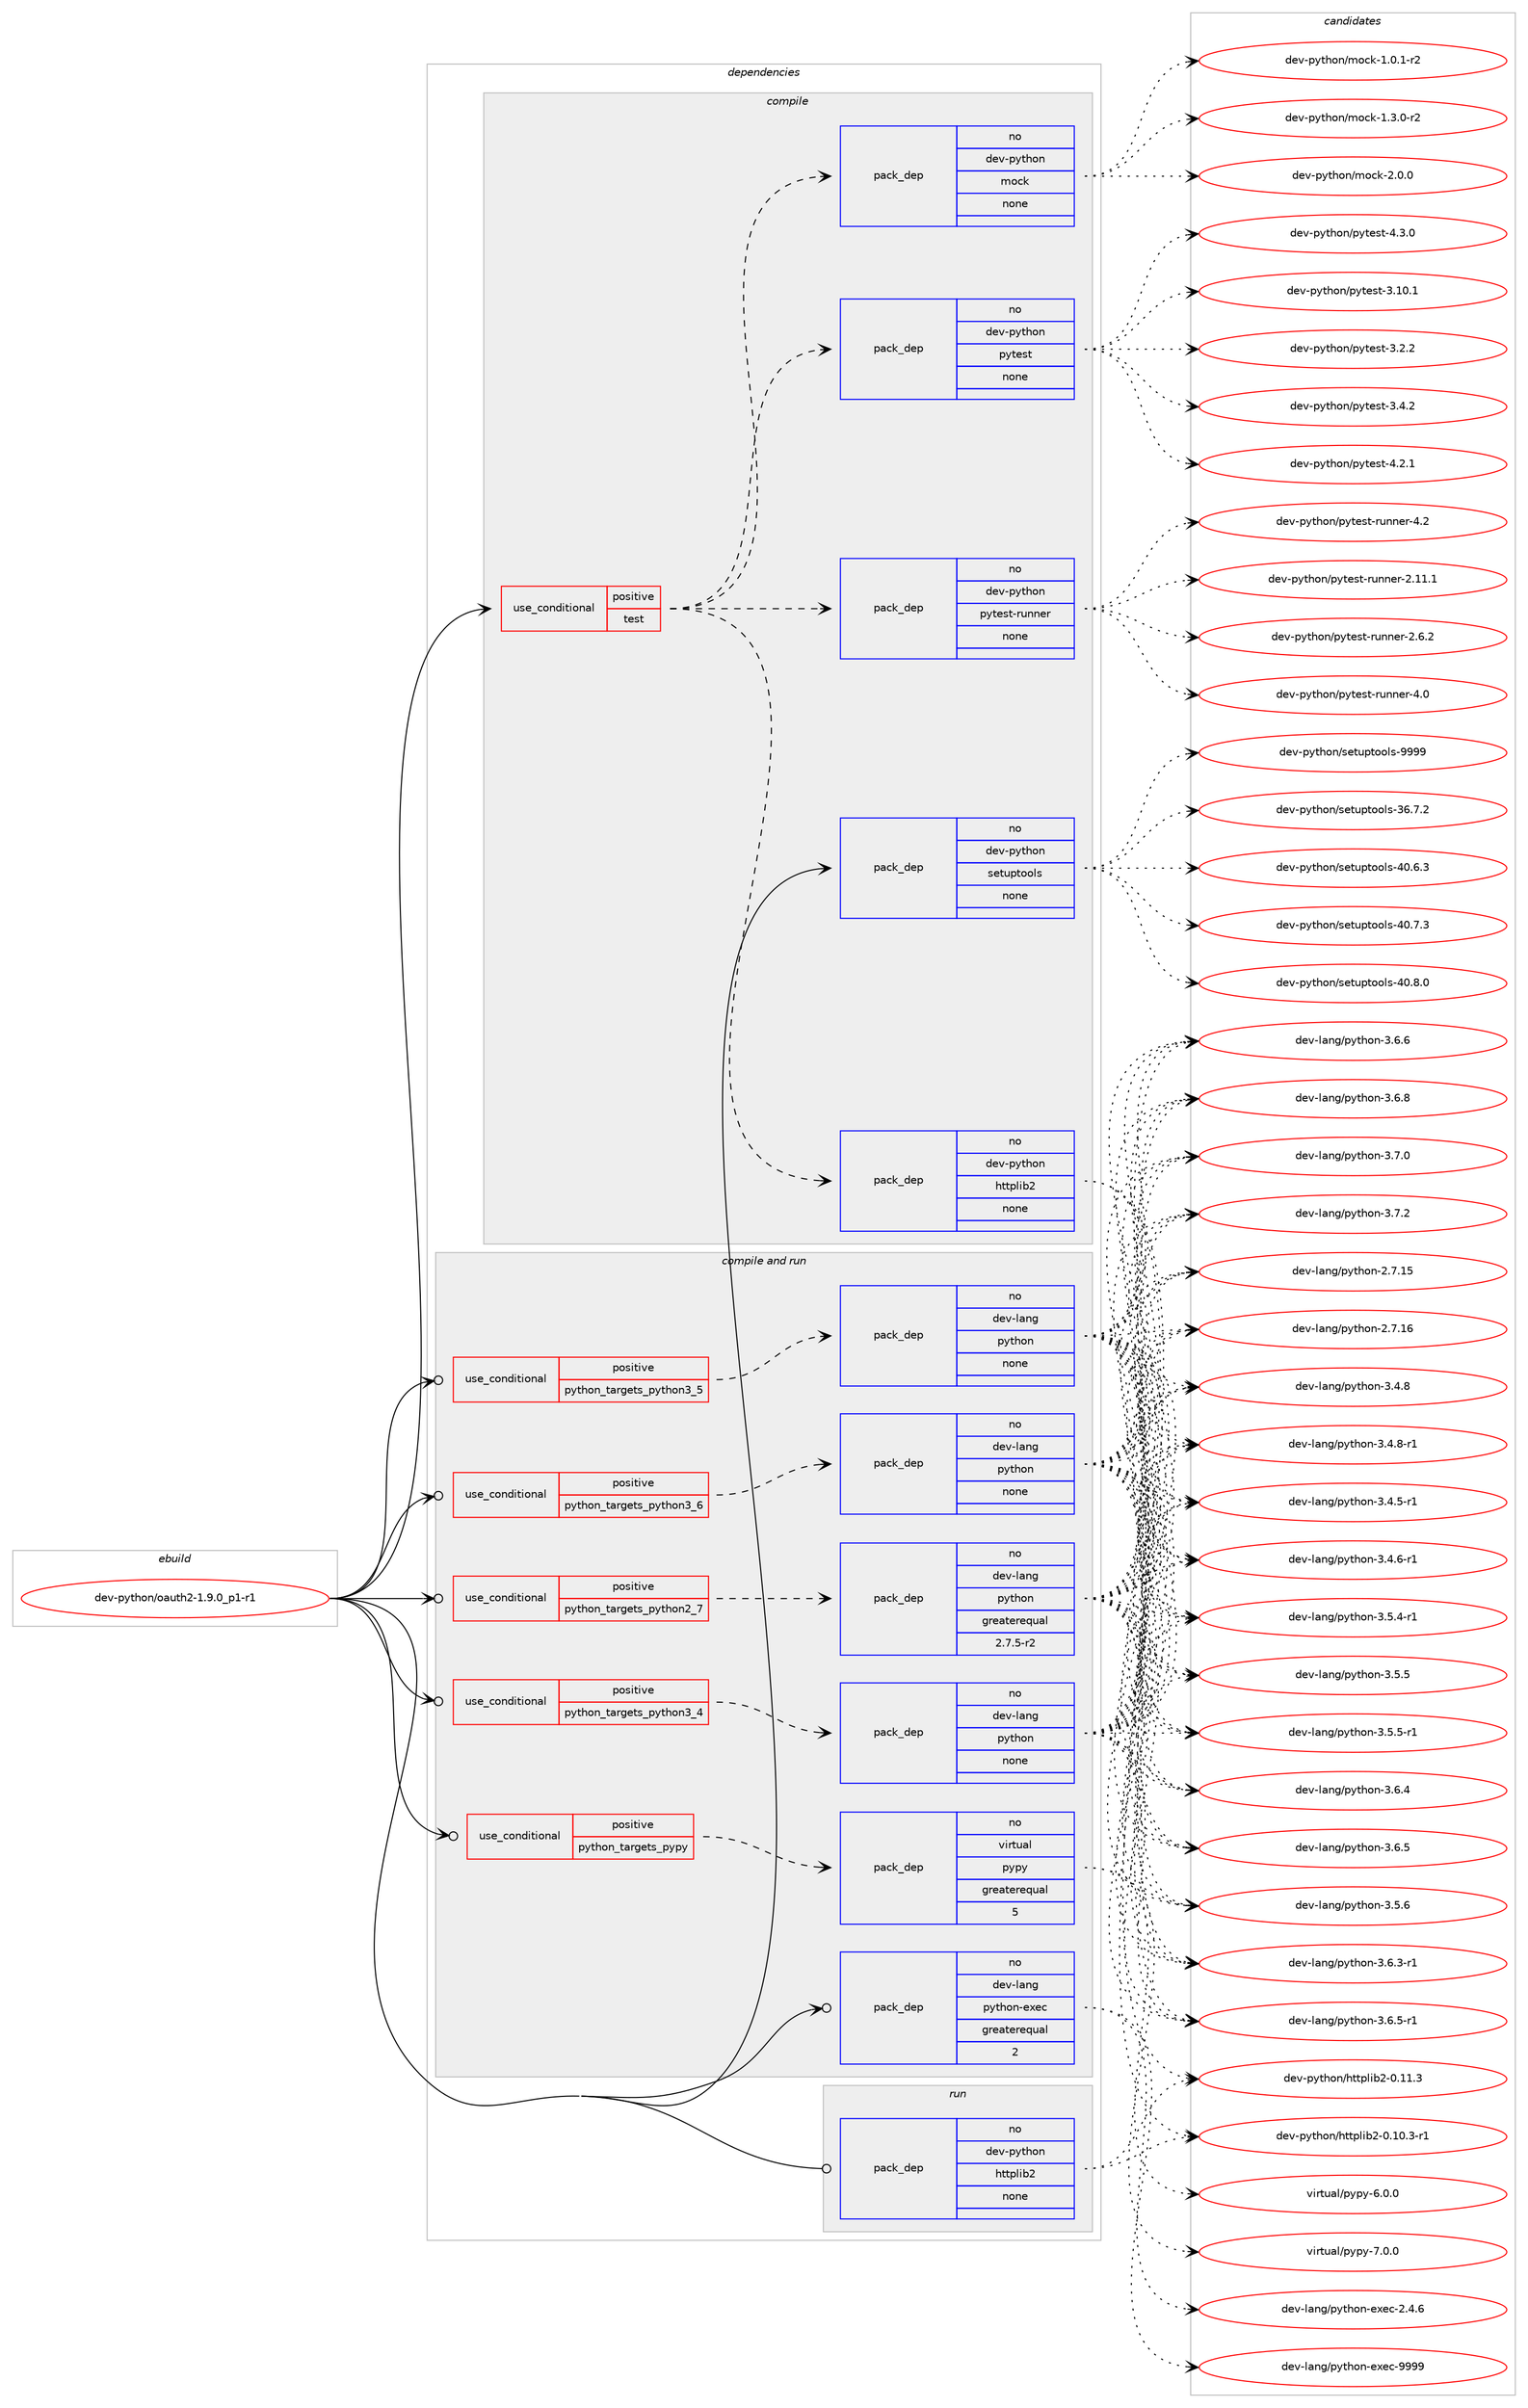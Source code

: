 digraph prolog {

# *************
# Graph options
# *************

newrank=true;
concentrate=true;
compound=true;
graph [rankdir=LR,fontname=Helvetica,fontsize=10,ranksep=1.5];#, ranksep=2.5, nodesep=0.2];
edge  [arrowhead=vee];
node  [fontname=Helvetica,fontsize=10];

# **********
# The ebuild
# **********

subgraph cluster_leftcol {
color=gray;
rank=same;
label=<<i>ebuild</i>>;
id [label="dev-python/oauth2-1.9.0_p1-r1", color=red, width=4, href="../dev-python/oauth2-1.9.0_p1-r1.svg"];
}

# ****************
# The dependencies
# ****************

subgraph cluster_midcol {
color=gray;
label=<<i>dependencies</i>>;
subgraph cluster_compile {
fillcolor="#eeeeee";
style=filled;
label=<<i>compile</i>>;
subgraph cond378432 {
dependency1421625 [label=<<TABLE BORDER="0" CELLBORDER="1" CELLSPACING="0" CELLPADDING="4"><TR><TD ROWSPAN="3" CELLPADDING="10">use_conditional</TD></TR><TR><TD>positive</TD></TR><TR><TD>test</TD></TR></TABLE>>, shape=none, color=red];
subgraph pack1019916 {
dependency1421626 [label=<<TABLE BORDER="0" CELLBORDER="1" CELLSPACING="0" CELLPADDING="4" WIDTH="220"><TR><TD ROWSPAN="6" CELLPADDING="30">pack_dep</TD></TR><TR><TD WIDTH="110">no</TD></TR><TR><TD>dev-python</TD></TR><TR><TD>httplib2</TD></TR><TR><TD>none</TD></TR><TR><TD></TD></TR></TABLE>>, shape=none, color=blue];
}
dependency1421625:e -> dependency1421626:w [weight=20,style="dashed",arrowhead="vee"];
subgraph pack1019917 {
dependency1421627 [label=<<TABLE BORDER="0" CELLBORDER="1" CELLSPACING="0" CELLPADDING="4" WIDTH="220"><TR><TD ROWSPAN="6" CELLPADDING="30">pack_dep</TD></TR><TR><TD WIDTH="110">no</TD></TR><TR><TD>dev-python</TD></TR><TR><TD>mock</TD></TR><TR><TD>none</TD></TR><TR><TD></TD></TR></TABLE>>, shape=none, color=blue];
}
dependency1421625:e -> dependency1421627:w [weight=20,style="dashed",arrowhead="vee"];
subgraph pack1019918 {
dependency1421628 [label=<<TABLE BORDER="0" CELLBORDER="1" CELLSPACING="0" CELLPADDING="4" WIDTH="220"><TR><TD ROWSPAN="6" CELLPADDING="30">pack_dep</TD></TR><TR><TD WIDTH="110">no</TD></TR><TR><TD>dev-python</TD></TR><TR><TD>pytest-runner</TD></TR><TR><TD>none</TD></TR><TR><TD></TD></TR></TABLE>>, shape=none, color=blue];
}
dependency1421625:e -> dependency1421628:w [weight=20,style="dashed",arrowhead="vee"];
subgraph pack1019919 {
dependency1421629 [label=<<TABLE BORDER="0" CELLBORDER="1" CELLSPACING="0" CELLPADDING="4" WIDTH="220"><TR><TD ROWSPAN="6" CELLPADDING="30">pack_dep</TD></TR><TR><TD WIDTH="110">no</TD></TR><TR><TD>dev-python</TD></TR><TR><TD>pytest</TD></TR><TR><TD>none</TD></TR><TR><TD></TD></TR></TABLE>>, shape=none, color=blue];
}
dependency1421625:e -> dependency1421629:w [weight=20,style="dashed",arrowhead="vee"];
}
id:e -> dependency1421625:w [weight=20,style="solid",arrowhead="vee"];
subgraph pack1019920 {
dependency1421630 [label=<<TABLE BORDER="0" CELLBORDER="1" CELLSPACING="0" CELLPADDING="4" WIDTH="220"><TR><TD ROWSPAN="6" CELLPADDING="30">pack_dep</TD></TR><TR><TD WIDTH="110">no</TD></TR><TR><TD>dev-python</TD></TR><TR><TD>setuptools</TD></TR><TR><TD>none</TD></TR><TR><TD></TD></TR></TABLE>>, shape=none, color=blue];
}
id:e -> dependency1421630:w [weight=20,style="solid",arrowhead="vee"];
}
subgraph cluster_compileandrun {
fillcolor="#eeeeee";
style=filled;
label=<<i>compile and run</i>>;
subgraph cond378433 {
dependency1421631 [label=<<TABLE BORDER="0" CELLBORDER="1" CELLSPACING="0" CELLPADDING="4"><TR><TD ROWSPAN="3" CELLPADDING="10">use_conditional</TD></TR><TR><TD>positive</TD></TR><TR><TD>python_targets_pypy</TD></TR></TABLE>>, shape=none, color=red];
subgraph pack1019921 {
dependency1421632 [label=<<TABLE BORDER="0" CELLBORDER="1" CELLSPACING="0" CELLPADDING="4" WIDTH="220"><TR><TD ROWSPAN="6" CELLPADDING="30">pack_dep</TD></TR><TR><TD WIDTH="110">no</TD></TR><TR><TD>virtual</TD></TR><TR><TD>pypy</TD></TR><TR><TD>greaterequal</TD></TR><TR><TD>5</TD></TR></TABLE>>, shape=none, color=blue];
}
dependency1421631:e -> dependency1421632:w [weight=20,style="dashed",arrowhead="vee"];
}
id:e -> dependency1421631:w [weight=20,style="solid",arrowhead="odotvee"];
subgraph cond378434 {
dependency1421633 [label=<<TABLE BORDER="0" CELLBORDER="1" CELLSPACING="0" CELLPADDING="4"><TR><TD ROWSPAN="3" CELLPADDING="10">use_conditional</TD></TR><TR><TD>positive</TD></TR><TR><TD>python_targets_python2_7</TD></TR></TABLE>>, shape=none, color=red];
subgraph pack1019922 {
dependency1421634 [label=<<TABLE BORDER="0" CELLBORDER="1" CELLSPACING="0" CELLPADDING="4" WIDTH="220"><TR><TD ROWSPAN="6" CELLPADDING="30">pack_dep</TD></TR><TR><TD WIDTH="110">no</TD></TR><TR><TD>dev-lang</TD></TR><TR><TD>python</TD></TR><TR><TD>greaterequal</TD></TR><TR><TD>2.7.5-r2</TD></TR></TABLE>>, shape=none, color=blue];
}
dependency1421633:e -> dependency1421634:w [weight=20,style="dashed",arrowhead="vee"];
}
id:e -> dependency1421633:w [weight=20,style="solid",arrowhead="odotvee"];
subgraph cond378435 {
dependency1421635 [label=<<TABLE BORDER="0" CELLBORDER="1" CELLSPACING="0" CELLPADDING="4"><TR><TD ROWSPAN="3" CELLPADDING="10">use_conditional</TD></TR><TR><TD>positive</TD></TR><TR><TD>python_targets_python3_4</TD></TR></TABLE>>, shape=none, color=red];
subgraph pack1019923 {
dependency1421636 [label=<<TABLE BORDER="0" CELLBORDER="1" CELLSPACING="0" CELLPADDING="4" WIDTH="220"><TR><TD ROWSPAN="6" CELLPADDING="30">pack_dep</TD></TR><TR><TD WIDTH="110">no</TD></TR><TR><TD>dev-lang</TD></TR><TR><TD>python</TD></TR><TR><TD>none</TD></TR><TR><TD></TD></TR></TABLE>>, shape=none, color=blue];
}
dependency1421635:e -> dependency1421636:w [weight=20,style="dashed",arrowhead="vee"];
}
id:e -> dependency1421635:w [weight=20,style="solid",arrowhead="odotvee"];
subgraph cond378436 {
dependency1421637 [label=<<TABLE BORDER="0" CELLBORDER="1" CELLSPACING="0" CELLPADDING="4"><TR><TD ROWSPAN="3" CELLPADDING="10">use_conditional</TD></TR><TR><TD>positive</TD></TR><TR><TD>python_targets_python3_5</TD></TR></TABLE>>, shape=none, color=red];
subgraph pack1019924 {
dependency1421638 [label=<<TABLE BORDER="0" CELLBORDER="1" CELLSPACING="0" CELLPADDING="4" WIDTH="220"><TR><TD ROWSPAN="6" CELLPADDING="30">pack_dep</TD></TR><TR><TD WIDTH="110">no</TD></TR><TR><TD>dev-lang</TD></TR><TR><TD>python</TD></TR><TR><TD>none</TD></TR><TR><TD></TD></TR></TABLE>>, shape=none, color=blue];
}
dependency1421637:e -> dependency1421638:w [weight=20,style="dashed",arrowhead="vee"];
}
id:e -> dependency1421637:w [weight=20,style="solid",arrowhead="odotvee"];
subgraph cond378437 {
dependency1421639 [label=<<TABLE BORDER="0" CELLBORDER="1" CELLSPACING="0" CELLPADDING="4"><TR><TD ROWSPAN="3" CELLPADDING="10">use_conditional</TD></TR><TR><TD>positive</TD></TR><TR><TD>python_targets_python3_6</TD></TR></TABLE>>, shape=none, color=red];
subgraph pack1019925 {
dependency1421640 [label=<<TABLE BORDER="0" CELLBORDER="1" CELLSPACING="0" CELLPADDING="4" WIDTH="220"><TR><TD ROWSPAN="6" CELLPADDING="30">pack_dep</TD></TR><TR><TD WIDTH="110">no</TD></TR><TR><TD>dev-lang</TD></TR><TR><TD>python</TD></TR><TR><TD>none</TD></TR><TR><TD></TD></TR></TABLE>>, shape=none, color=blue];
}
dependency1421639:e -> dependency1421640:w [weight=20,style="dashed",arrowhead="vee"];
}
id:e -> dependency1421639:w [weight=20,style="solid",arrowhead="odotvee"];
subgraph pack1019926 {
dependency1421641 [label=<<TABLE BORDER="0" CELLBORDER="1" CELLSPACING="0" CELLPADDING="4" WIDTH="220"><TR><TD ROWSPAN="6" CELLPADDING="30">pack_dep</TD></TR><TR><TD WIDTH="110">no</TD></TR><TR><TD>dev-lang</TD></TR><TR><TD>python-exec</TD></TR><TR><TD>greaterequal</TD></TR><TR><TD>2</TD></TR></TABLE>>, shape=none, color=blue];
}
id:e -> dependency1421641:w [weight=20,style="solid",arrowhead="odotvee"];
}
subgraph cluster_run {
fillcolor="#eeeeee";
style=filled;
label=<<i>run</i>>;
subgraph pack1019927 {
dependency1421642 [label=<<TABLE BORDER="0" CELLBORDER="1" CELLSPACING="0" CELLPADDING="4" WIDTH="220"><TR><TD ROWSPAN="6" CELLPADDING="30">pack_dep</TD></TR><TR><TD WIDTH="110">no</TD></TR><TR><TD>dev-python</TD></TR><TR><TD>httplib2</TD></TR><TR><TD>none</TD></TR><TR><TD></TD></TR></TABLE>>, shape=none, color=blue];
}
id:e -> dependency1421642:w [weight=20,style="solid",arrowhead="odot"];
}
}

# **************
# The candidates
# **************

subgraph cluster_choices {
rank=same;
color=gray;
label=<<i>candidates</i>>;

subgraph choice1019916 {
color=black;
nodesep=1;
choice10010111845112121116104111110471041161161121081059850454846494846514511449 [label="dev-python/httplib2-0.10.3-r1", color=red, width=4,href="../dev-python/httplib2-0.10.3-r1.svg"];
choice1001011184511212111610411111047104116116112108105985045484649494651 [label="dev-python/httplib2-0.11.3", color=red, width=4,href="../dev-python/httplib2-0.11.3.svg"];
dependency1421626:e -> choice10010111845112121116104111110471041161161121081059850454846494846514511449:w [style=dotted,weight="100"];
dependency1421626:e -> choice1001011184511212111610411111047104116116112108105985045484649494651:w [style=dotted,weight="100"];
}
subgraph choice1019917 {
color=black;
nodesep=1;
choice1001011184511212111610411111047109111991074549464846494511450 [label="dev-python/mock-1.0.1-r2", color=red, width=4,href="../dev-python/mock-1.0.1-r2.svg"];
choice1001011184511212111610411111047109111991074549465146484511450 [label="dev-python/mock-1.3.0-r2", color=red, width=4,href="../dev-python/mock-1.3.0-r2.svg"];
choice100101118451121211161041111104710911199107455046484648 [label="dev-python/mock-2.0.0", color=red, width=4,href="../dev-python/mock-2.0.0.svg"];
dependency1421627:e -> choice1001011184511212111610411111047109111991074549464846494511450:w [style=dotted,weight="100"];
dependency1421627:e -> choice1001011184511212111610411111047109111991074549465146484511450:w [style=dotted,weight="100"];
dependency1421627:e -> choice100101118451121211161041111104710911199107455046484648:w [style=dotted,weight="100"];
}
subgraph choice1019918 {
color=black;
nodesep=1;
choice10010111845112121116104111110471121211161011151164511411711011010111445504649494649 [label="dev-python/pytest-runner-2.11.1", color=red, width=4,href="../dev-python/pytest-runner-2.11.1.svg"];
choice100101118451121211161041111104711212111610111511645114117110110101114455046544650 [label="dev-python/pytest-runner-2.6.2", color=red, width=4,href="../dev-python/pytest-runner-2.6.2.svg"];
choice10010111845112121116104111110471121211161011151164511411711011010111445524648 [label="dev-python/pytest-runner-4.0", color=red, width=4,href="../dev-python/pytest-runner-4.0.svg"];
choice10010111845112121116104111110471121211161011151164511411711011010111445524650 [label="dev-python/pytest-runner-4.2", color=red, width=4,href="../dev-python/pytest-runner-4.2.svg"];
dependency1421628:e -> choice10010111845112121116104111110471121211161011151164511411711011010111445504649494649:w [style=dotted,weight="100"];
dependency1421628:e -> choice100101118451121211161041111104711212111610111511645114117110110101114455046544650:w [style=dotted,weight="100"];
dependency1421628:e -> choice10010111845112121116104111110471121211161011151164511411711011010111445524648:w [style=dotted,weight="100"];
dependency1421628:e -> choice10010111845112121116104111110471121211161011151164511411711011010111445524650:w [style=dotted,weight="100"];
}
subgraph choice1019919 {
color=black;
nodesep=1;
choice100101118451121211161041111104711212111610111511645514649484649 [label="dev-python/pytest-3.10.1", color=red, width=4,href="../dev-python/pytest-3.10.1.svg"];
choice1001011184511212111610411111047112121116101115116455146504650 [label="dev-python/pytest-3.2.2", color=red, width=4,href="../dev-python/pytest-3.2.2.svg"];
choice1001011184511212111610411111047112121116101115116455146524650 [label="dev-python/pytest-3.4.2", color=red, width=4,href="../dev-python/pytest-3.4.2.svg"];
choice1001011184511212111610411111047112121116101115116455246504649 [label="dev-python/pytest-4.2.1", color=red, width=4,href="../dev-python/pytest-4.2.1.svg"];
choice1001011184511212111610411111047112121116101115116455246514648 [label="dev-python/pytest-4.3.0", color=red, width=4,href="../dev-python/pytest-4.3.0.svg"];
dependency1421629:e -> choice100101118451121211161041111104711212111610111511645514649484649:w [style=dotted,weight="100"];
dependency1421629:e -> choice1001011184511212111610411111047112121116101115116455146504650:w [style=dotted,weight="100"];
dependency1421629:e -> choice1001011184511212111610411111047112121116101115116455146524650:w [style=dotted,weight="100"];
dependency1421629:e -> choice1001011184511212111610411111047112121116101115116455246504649:w [style=dotted,weight="100"];
dependency1421629:e -> choice1001011184511212111610411111047112121116101115116455246514648:w [style=dotted,weight="100"];
}
subgraph choice1019920 {
color=black;
nodesep=1;
choice100101118451121211161041111104711510111611711211611111110811545515446554650 [label="dev-python/setuptools-36.7.2", color=red, width=4,href="../dev-python/setuptools-36.7.2.svg"];
choice100101118451121211161041111104711510111611711211611111110811545524846544651 [label="dev-python/setuptools-40.6.3", color=red, width=4,href="../dev-python/setuptools-40.6.3.svg"];
choice100101118451121211161041111104711510111611711211611111110811545524846554651 [label="dev-python/setuptools-40.7.3", color=red, width=4,href="../dev-python/setuptools-40.7.3.svg"];
choice100101118451121211161041111104711510111611711211611111110811545524846564648 [label="dev-python/setuptools-40.8.0", color=red, width=4,href="../dev-python/setuptools-40.8.0.svg"];
choice10010111845112121116104111110471151011161171121161111111081154557575757 [label="dev-python/setuptools-9999", color=red, width=4,href="../dev-python/setuptools-9999.svg"];
dependency1421630:e -> choice100101118451121211161041111104711510111611711211611111110811545515446554650:w [style=dotted,weight="100"];
dependency1421630:e -> choice100101118451121211161041111104711510111611711211611111110811545524846544651:w [style=dotted,weight="100"];
dependency1421630:e -> choice100101118451121211161041111104711510111611711211611111110811545524846554651:w [style=dotted,weight="100"];
dependency1421630:e -> choice100101118451121211161041111104711510111611711211611111110811545524846564648:w [style=dotted,weight="100"];
dependency1421630:e -> choice10010111845112121116104111110471151011161171121161111111081154557575757:w [style=dotted,weight="100"];
}
subgraph choice1019921 {
color=black;
nodesep=1;
choice1181051141161179710847112121112121455446484648 [label="virtual/pypy-6.0.0", color=red, width=4,href="../virtual/pypy-6.0.0.svg"];
choice1181051141161179710847112121112121455546484648 [label="virtual/pypy-7.0.0", color=red, width=4,href="../virtual/pypy-7.0.0.svg"];
dependency1421632:e -> choice1181051141161179710847112121112121455446484648:w [style=dotted,weight="100"];
dependency1421632:e -> choice1181051141161179710847112121112121455546484648:w [style=dotted,weight="100"];
}
subgraph choice1019922 {
color=black;
nodesep=1;
choice10010111845108971101034711212111610411111045504655464953 [label="dev-lang/python-2.7.15", color=red, width=4,href="../dev-lang/python-2.7.15.svg"];
choice10010111845108971101034711212111610411111045504655464954 [label="dev-lang/python-2.7.16", color=red, width=4,href="../dev-lang/python-2.7.16.svg"];
choice1001011184510897110103471121211161041111104551465246534511449 [label="dev-lang/python-3.4.5-r1", color=red, width=4,href="../dev-lang/python-3.4.5-r1.svg"];
choice1001011184510897110103471121211161041111104551465246544511449 [label="dev-lang/python-3.4.6-r1", color=red, width=4,href="../dev-lang/python-3.4.6-r1.svg"];
choice100101118451089711010347112121116104111110455146524656 [label="dev-lang/python-3.4.8", color=red, width=4,href="../dev-lang/python-3.4.8.svg"];
choice1001011184510897110103471121211161041111104551465246564511449 [label="dev-lang/python-3.4.8-r1", color=red, width=4,href="../dev-lang/python-3.4.8-r1.svg"];
choice1001011184510897110103471121211161041111104551465346524511449 [label="dev-lang/python-3.5.4-r1", color=red, width=4,href="../dev-lang/python-3.5.4-r1.svg"];
choice100101118451089711010347112121116104111110455146534653 [label="dev-lang/python-3.5.5", color=red, width=4,href="../dev-lang/python-3.5.5.svg"];
choice1001011184510897110103471121211161041111104551465346534511449 [label="dev-lang/python-3.5.5-r1", color=red, width=4,href="../dev-lang/python-3.5.5-r1.svg"];
choice100101118451089711010347112121116104111110455146534654 [label="dev-lang/python-3.5.6", color=red, width=4,href="../dev-lang/python-3.5.6.svg"];
choice1001011184510897110103471121211161041111104551465446514511449 [label="dev-lang/python-3.6.3-r1", color=red, width=4,href="../dev-lang/python-3.6.3-r1.svg"];
choice100101118451089711010347112121116104111110455146544652 [label="dev-lang/python-3.6.4", color=red, width=4,href="../dev-lang/python-3.6.4.svg"];
choice100101118451089711010347112121116104111110455146544653 [label="dev-lang/python-3.6.5", color=red, width=4,href="../dev-lang/python-3.6.5.svg"];
choice1001011184510897110103471121211161041111104551465446534511449 [label="dev-lang/python-3.6.5-r1", color=red, width=4,href="../dev-lang/python-3.6.5-r1.svg"];
choice100101118451089711010347112121116104111110455146544654 [label="dev-lang/python-3.6.6", color=red, width=4,href="../dev-lang/python-3.6.6.svg"];
choice100101118451089711010347112121116104111110455146544656 [label="dev-lang/python-3.6.8", color=red, width=4,href="../dev-lang/python-3.6.8.svg"];
choice100101118451089711010347112121116104111110455146554648 [label="dev-lang/python-3.7.0", color=red, width=4,href="../dev-lang/python-3.7.0.svg"];
choice100101118451089711010347112121116104111110455146554650 [label="dev-lang/python-3.7.2", color=red, width=4,href="../dev-lang/python-3.7.2.svg"];
dependency1421634:e -> choice10010111845108971101034711212111610411111045504655464953:w [style=dotted,weight="100"];
dependency1421634:e -> choice10010111845108971101034711212111610411111045504655464954:w [style=dotted,weight="100"];
dependency1421634:e -> choice1001011184510897110103471121211161041111104551465246534511449:w [style=dotted,weight="100"];
dependency1421634:e -> choice1001011184510897110103471121211161041111104551465246544511449:w [style=dotted,weight="100"];
dependency1421634:e -> choice100101118451089711010347112121116104111110455146524656:w [style=dotted,weight="100"];
dependency1421634:e -> choice1001011184510897110103471121211161041111104551465246564511449:w [style=dotted,weight="100"];
dependency1421634:e -> choice1001011184510897110103471121211161041111104551465346524511449:w [style=dotted,weight="100"];
dependency1421634:e -> choice100101118451089711010347112121116104111110455146534653:w [style=dotted,weight="100"];
dependency1421634:e -> choice1001011184510897110103471121211161041111104551465346534511449:w [style=dotted,weight="100"];
dependency1421634:e -> choice100101118451089711010347112121116104111110455146534654:w [style=dotted,weight="100"];
dependency1421634:e -> choice1001011184510897110103471121211161041111104551465446514511449:w [style=dotted,weight="100"];
dependency1421634:e -> choice100101118451089711010347112121116104111110455146544652:w [style=dotted,weight="100"];
dependency1421634:e -> choice100101118451089711010347112121116104111110455146544653:w [style=dotted,weight="100"];
dependency1421634:e -> choice1001011184510897110103471121211161041111104551465446534511449:w [style=dotted,weight="100"];
dependency1421634:e -> choice100101118451089711010347112121116104111110455146544654:w [style=dotted,weight="100"];
dependency1421634:e -> choice100101118451089711010347112121116104111110455146544656:w [style=dotted,weight="100"];
dependency1421634:e -> choice100101118451089711010347112121116104111110455146554648:w [style=dotted,weight="100"];
dependency1421634:e -> choice100101118451089711010347112121116104111110455146554650:w [style=dotted,weight="100"];
}
subgraph choice1019923 {
color=black;
nodesep=1;
choice10010111845108971101034711212111610411111045504655464953 [label="dev-lang/python-2.7.15", color=red, width=4,href="../dev-lang/python-2.7.15.svg"];
choice10010111845108971101034711212111610411111045504655464954 [label="dev-lang/python-2.7.16", color=red, width=4,href="../dev-lang/python-2.7.16.svg"];
choice1001011184510897110103471121211161041111104551465246534511449 [label="dev-lang/python-3.4.5-r1", color=red, width=4,href="../dev-lang/python-3.4.5-r1.svg"];
choice1001011184510897110103471121211161041111104551465246544511449 [label="dev-lang/python-3.4.6-r1", color=red, width=4,href="../dev-lang/python-3.4.6-r1.svg"];
choice100101118451089711010347112121116104111110455146524656 [label="dev-lang/python-3.4.8", color=red, width=4,href="../dev-lang/python-3.4.8.svg"];
choice1001011184510897110103471121211161041111104551465246564511449 [label="dev-lang/python-3.4.8-r1", color=red, width=4,href="../dev-lang/python-3.4.8-r1.svg"];
choice1001011184510897110103471121211161041111104551465346524511449 [label="dev-lang/python-3.5.4-r1", color=red, width=4,href="../dev-lang/python-3.5.4-r1.svg"];
choice100101118451089711010347112121116104111110455146534653 [label="dev-lang/python-3.5.5", color=red, width=4,href="../dev-lang/python-3.5.5.svg"];
choice1001011184510897110103471121211161041111104551465346534511449 [label="dev-lang/python-3.5.5-r1", color=red, width=4,href="../dev-lang/python-3.5.5-r1.svg"];
choice100101118451089711010347112121116104111110455146534654 [label="dev-lang/python-3.5.6", color=red, width=4,href="../dev-lang/python-3.5.6.svg"];
choice1001011184510897110103471121211161041111104551465446514511449 [label="dev-lang/python-3.6.3-r1", color=red, width=4,href="../dev-lang/python-3.6.3-r1.svg"];
choice100101118451089711010347112121116104111110455146544652 [label="dev-lang/python-3.6.4", color=red, width=4,href="../dev-lang/python-3.6.4.svg"];
choice100101118451089711010347112121116104111110455146544653 [label="dev-lang/python-3.6.5", color=red, width=4,href="../dev-lang/python-3.6.5.svg"];
choice1001011184510897110103471121211161041111104551465446534511449 [label="dev-lang/python-3.6.5-r1", color=red, width=4,href="../dev-lang/python-3.6.5-r1.svg"];
choice100101118451089711010347112121116104111110455146544654 [label="dev-lang/python-3.6.6", color=red, width=4,href="../dev-lang/python-3.6.6.svg"];
choice100101118451089711010347112121116104111110455146544656 [label="dev-lang/python-3.6.8", color=red, width=4,href="../dev-lang/python-3.6.8.svg"];
choice100101118451089711010347112121116104111110455146554648 [label="dev-lang/python-3.7.0", color=red, width=4,href="../dev-lang/python-3.7.0.svg"];
choice100101118451089711010347112121116104111110455146554650 [label="dev-lang/python-3.7.2", color=red, width=4,href="../dev-lang/python-3.7.2.svg"];
dependency1421636:e -> choice10010111845108971101034711212111610411111045504655464953:w [style=dotted,weight="100"];
dependency1421636:e -> choice10010111845108971101034711212111610411111045504655464954:w [style=dotted,weight="100"];
dependency1421636:e -> choice1001011184510897110103471121211161041111104551465246534511449:w [style=dotted,weight="100"];
dependency1421636:e -> choice1001011184510897110103471121211161041111104551465246544511449:w [style=dotted,weight="100"];
dependency1421636:e -> choice100101118451089711010347112121116104111110455146524656:w [style=dotted,weight="100"];
dependency1421636:e -> choice1001011184510897110103471121211161041111104551465246564511449:w [style=dotted,weight="100"];
dependency1421636:e -> choice1001011184510897110103471121211161041111104551465346524511449:w [style=dotted,weight="100"];
dependency1421636:e -> choice100101118451089711010347112121116104111110455146534653:w [style=dotted,weight="100"];
dependency1421636:e -> choice1001011184510897110103471121211161041111104551465346534511449:w [style=dotted,weight="100"];
dependency1421636:e -> choice100101118451089711010347112121116104111110455146534654:w [style=dotted,weight="100"];
dependency1421636:e -> choice1001011184510897110103471121211161041111104551465446514511449:w [style=dotted,weight="100"];
dependency1421636:e -> choice100101118451089711010347112121116104111110455146544652:w [style=dotted,weight="100"];
dependency1421636:e -> choice100101118451089711010347112121116104111110455146544653:w [style=dotted,weight="100"];
dependency1421636:e -> choice1001011184510897110103471121211161041111104551465446534511449:w [style=dotted,weight="100"];
dependency1421636:e -> choice100101118451089711010347112121116104111110455146544654:w [style=dotted,weight="100"];
dependency1421636:e -> choice100101118451089711010347112121116104111110455146544656:w [style=dotted,weight="100"];
dependency1421636:e -> choice100101118451089711010347112121116104111110455146554648:w [style=dotted,weight="100"];
dependency1421636:e -> choice100101118451089711010347112121116104111110455146554650:w [style=dotted,weight="100"];
}
subgraph choice1019924 {
color=black;
nodesep=1;
choice10010111845108971101034711212111610411111045504655464953 [label="dev-lang/python-2.7.15", color=red, width=4,href="../dev-lang/python-2.7.15.svg"];
choice10010111845108971101034711212111610411111045504655464954 [label="dev-lang/python-2.7.16", color=red, width=4,href="../dev-lang/python-2.7.16.svg"];
choice1001011184510897110103471121211161041111104551465246534511449 [label="dev-lang/python-3.4.5-r1", color=red, width=4,href="../dev-lang/python-3.4.5-r1.svg"];
choice1001011184510897110103471121211161041111104551465246544511449 [label="dev-lang/python-3.4.6-r1", color=red, width=4,href="../dev-lang/python-3.4.6-r1.svg"];
choice100101118451089711010347112121116104111110455146524656 [label="dev-lang/python-3.4.8", color=red, width=4,href="../dev-lang/python-3.4.8.svg"];
choice1001011184510897110103471121211161041111104551465246564511449 [label="dev-lang/python-3.4.8-r1", color=red, width=4,href="../dev-lang/python-3.4.8-r1.svg"];
choice1001011184510897110103471121211161041111104551465346524511449 [label="dev-lang/python-3.5.4-r1", color=red, width=4,href="../dev-lang/python-3.5.4-r1.svg"];
choice100101118451089711010347112121116104111110455146534653 [label="dev-lang/python-3.5.5", color=red, width=4,href="../dev-lang/python-3.5.5.svg"];
choice1001011184510897110103471121211161041111104551465346534511449 [label="dev-lang/python-3.5.5-r1", color=red, width=4,href="../dev-lang/python-3.5.5-r1.svg"];
choice100101118451089711010347112121116104111110455146534654 [label="dev-lang/python-3.5.6", color=red, width=4,href="../dev-lang/python-3.5.6.svg"];
choice1001011184510897110103471121211161041111104551465446514511449 [label="dev-lang/python-3.6.3-r1", color=red, width=4,href="../dev-lang/python-3.6.3-r1.svg"];
choice100101118451089711010347112121116104111110455146544652 [label="dev-lang/python-3.6.4", color=red, width=4,href="../dev-lang/python-3.6.4.svg"];
choice100101118451089711010347112121116104111110455146544653 [label="dev-lang/python-3.6.5", color=red, width=4,href="../dev-lang/python-3.6.5.svg"];
choice1001011184510897110103471121211161041111104551465446534511449 [label="dev-lang/python-3.6.5-r1", color=red, width=4,href="../dev-lang/python-3.6.5-r1.svg"];
choice100101118451089711010347112121116104111110455146544654 [label="dev-lang/python-3.6.6", color=red, width=4,href="../dev-lang/python-3.6.6.svg"];
choice100101118451089711010347112121116104111110455146544656 [label="dev-lang/python-3.6.8", color=red, width=4,href="../dev-lang/python-3.6.8.svg"];
choice100101118451089711010347112121116104111110455146554648 [label="dev-lang/python-3.7.0", color=red, width=4,href="../dev-lang/python-3.7.0.svg"];
choice100101118451089711010347112121116104111110455146554650 [label="dev-lang/python-3.7.2", color=red, width=4,href="../dev-lang/python-3.7.2.svg"];
dependency1421638:e -> choice10010111845108971101034711212111610411111045504655464953:w [style=dotted,weight="100"];
dependency1421638:e -> choice10010111845108971101034711212111610411111045504655464954:w [style=dotted,weight="100"];
dependency1421638:e -> choice1001011184510897110103471121211161041111104551465246534511449:w [style=dotted,weight="100"];
dependency1421638:e -> choice1001011184510897110103471121211161041111104551465246544511449:w [style=dotted,weight="100"];
dependency1421638:e -> choice100101118451089711010347112121116104111110455146524656:w [style=dotted,weight="100"];
dependency1421638:e -> choice1001011184510897110103471121211161041111104551465246564511449:w [style=dotted,weight="100"];
dependency1421638:e -> choice1001011184510897110103471121211161041111104551465346524511449:w [style=dotted,weight="100"];
dependency1421638:e -> choice100101118451089711010347112121116104111110455146534653:w [style=dotted,weight="100"];
dependency1421638:e -> choice1001011184510897110103471121211161041111104551465346534511449:w [style=dotted,weight="100"];
dependency1421638:e -> choice100101118451089711010347112121116104111110455146534654:w [style=dotted,weight="100"];
dependency1421638:e -> choice1001011184510897110103471121211161041111104551465446514511449:w [style=dotted,weight="100"];
dependency1421638:e -> choice100101118451089711010347112121116104111110455146544652:w [style=dotted,weight="100"];
dependency1421638:e -> choice100101118451089711010347112121116104111110455146544653:w [style=dotted,weight="100"];
dependency1421638:e -> choice1001011184510897110103471121211161041111104551465446534511449:w [style=dotted,weight="100"];
dependency1421638:e -> choice100101118451089711010347112121116104111110455146544654:w [style=dotted,weight="100"];
dependency1421638:e -> choice100101118451089711010347112121116104111110455146544656:w [style=dotted,weight="100"];
dependency1421638:e -> choice100101118451089711010347112121116104111110455146554648:w [style=dotted,weight="100"];
dependency1421638:e -> choice100101118451089711010347112121116104111110455146554650:w [style=dotted,weight="100"];
}
subgraph choice1019925 {
color=black;
nodesep=1;
choice10010111845108971101034711212111610411111045504655464953 [label="dev-lang/python-2.7.15", color=red, width=4,href="../dev-lang/python-2.7.15.svg"];
choice10010111845108971101034711212111610411111045504655464954 [label="dev-lang/python-2.7.16", color=red, width=4,href="../dev-lang/python-2.7.16.svg"];
choice1001011184510897110103471121211161041111104551465246534511449 [label="dev-lang/python-3.4.5-r1", color=red, width=4,href="../dev-lang/python-3.4.5-r1.svg"];
choice1001011184510897110103471121211161041111104551465246544511449 [label="dev-lang/python-3.4.6-r1", color=red, width=4,href="../dev-lang/python-3.4.6-r1.svg"];
choice100101118451089711010347112121116104111110455146524656 [label="dev-lang/python-3.4.8", color=red, width=4,href="../dev-lang/python-3.4.8.svg"];
choice1001011184510897110103471121211161041111104551465246564511449 [label="dev-lang/python-3.4.8-r1", color=red, width=4,href="../dev-lang/python-3.4.8-r1.svg"];
choice1001011184510897110103471121211161041111104551465346524511449 [label="dev-lang/python-3.5.4-r1", color=red, width=4,href="../dev-lang/python-3.5.4-r1.svg"];
choice100101118451089711010347112121116104111110455146534653 [label="dev-lang/python-3.5.5", color=red, width=4,href="../dev-lang/python-3.5.5.svg"];
choice1001011184510897110103471121211161041111104551465346534511449 [label="dev-lang/python-3.5.5-r1", color=red, width=4,href="../dev-lang/python-3.5.5-r1.svg"];
choice100101118451089711010347112121116104111110455146534654 [label="dev-lang/python-3.5.6", color=red, width=4,href="../dev-lang/python-3.5.6.svg"];
choice1001011184510897110103471121211161041111104551465446514511449 [label="dev-lang/python-3.6.3-r1", color=red, width=4,href="../dev-lang/python-3.6.3-r1.svg"];
choice100101118451089711010347112121116104111110455146544652 [label="dev-lang/python-3.6.4", color=red, width=4,href="../dev-lang/python-3.6.4.svg"];
choice100101118451089711010347112121116104111110455146544653 [label="dev-lang/python-3.6.5", color=red, width=4,href="../dev-lang/python-3.6.5.svg"];
choice1001011184510897110103471121211161041111104551465446534511449 [label="dev-lang/python-3.6.5-r1", color=red, width=4,href="../dev-lang/python-3.6.5-r1.svg"];
choice100101118451089711010347112121116104111110455146544654 [label="dev-lang/python-3.6.6", color=red, width=4,href="../dev-lang/python-3.6.6.svg"];
choice100101118451089711010347112121116104111110455146544656 [label="dev-lang/python-3.6.8", color=red, width=4,href="../dev-lang/python-3.6.8.svg"];
choice100101118451089711010347112121116104111110455146554648 [label="dev-lang/python-3.7.0", color=red, width=4,href="../dev-lang/python-3.7.0.svg"];
choice100101118451089711010347112121116104111110455146554650 [label="dev-lang/python-3.7.2", color=red, width=4,href="../dev-lang/python-3.7.2.svg"];
dependency1421640:e -> choice10010111845108971101034711212111610411111045504655464953:w [style=dotted,weight="100"];
dependency1421640:e -> choice10010111845108971101034711212111610411111045504655464954:w [style=dotted,weight="100"];
dependency1421640:e -> choice1001011184510897110103471121211161041111104551465246534511449:w [style=dotted,weight="100"];
dependency1421640:e -> choice1001011184510897110103471121211161041111104551465246544511449:w [style=dotted,weight="100"];
dependency1421640:e -> choice100101118451089711010347112121116104111110455146524656:w [style=dotted,weight="100"];
dependency1421640:e -> choice1001011184510897110103471121211161041111104551465246564511449:w [style=dotted,weight="100"];
dependency1421640:e -> choice1001011184510897110103471121211161041111104551465346524511449:w [style=dotted,weight="100"];
dependency1421640:e -> choice100101118451089711010347112121116104111110455146534653:w [style=dotted,weight="100"];
dependency1421640:e -> choice1001011184510897110103471121211161041111104551465346534511449:w [style=dotted,weight="100"];
dependency1421640:e -> choice100101118451089711010347112121116104111110455146534654:w [style=dotted,weight="100"];
dependency1421640:e -> choice1001011184510897110103471121211161041111104551465446514511449:w [style=dotted,weight="100"];
dependency1421640:e -> choice100101118451089711010347112121116104111110455146544652:w [style=dotted,weight="100"];
dependency1421640:e -> choice100101118451089711010347112121116104111110455146544653:w [style=dotted,weight="100"];
dependency1421640:e -> choice1001011184510897110103471121211161041111104551465446534511449:w [style=dotted,weight="100"];
dependency1421640:e -> choice100101118451089711010347112121116104111110455146544654:w [style=dotted,weight="100"];
dependency1421640:e -> choice100101118451089711010347112121116104111110455146544656:w [style=dotted,weight="100"];
dependency1421640:e -> choice100101118451089711010347112121116104111110455146554648:w [style=dotted,weight="100"];
dependency1421640:e -> choice100101118451089711010347112121116104111110455146554650:w [style=dotted,weight="100"];
}
subgraph choice1019926 {
color=black;
nodesep=1;
choice1001011184510897110103471121211161041111104510112010199455046524654 [label="dev-lang/python-exec-2.4.6", color=red, width=4,href="../dev-lang/python-exec-2.4.6.svg"];
choice10010111845108971101034711212111610411111045101120101994557575757 [label="dev-lang/python-exec-9999", color=red, width=4,href="../dev-lang/python-exec-9999.svg"];
dependency1421641:e -> choice1001011184510897110103471121211161041111104510112010199455046524654:w [style=dotted,weight="100"];
dependency1421641:e -> choice10010111845108971101034711212111610411111045101120101994557575757:w [style=dotted,weight="100"];
}
subgraph choice1019927 {
color=black;
nodesep=1;
choice10010111845112121116104111110471041161161121081059850454846494846514511449 [label="dev-python/httplib2-0.10.3-r1", color=red, width=4,href="../dev-python/httplib2-0.10.3-r1.svg"];
choice1001011184511212111610411111047104116116112108105985045484649494651 [label="dev-python/httplib2-0.11.3", color=red, width=4,href="../dev-python/httplib2-0.11.3.svg"];
dependency1421642:e -> choice10010111845112121116104111110471041161161121081059850454846494846514511449:w [style=dotted,weight="100"];
dependency1421642:e -> choice1001011184511212111610411111047104116116112108105985045484649494651:w [style=dotted,weight="100"];
}
}

}
